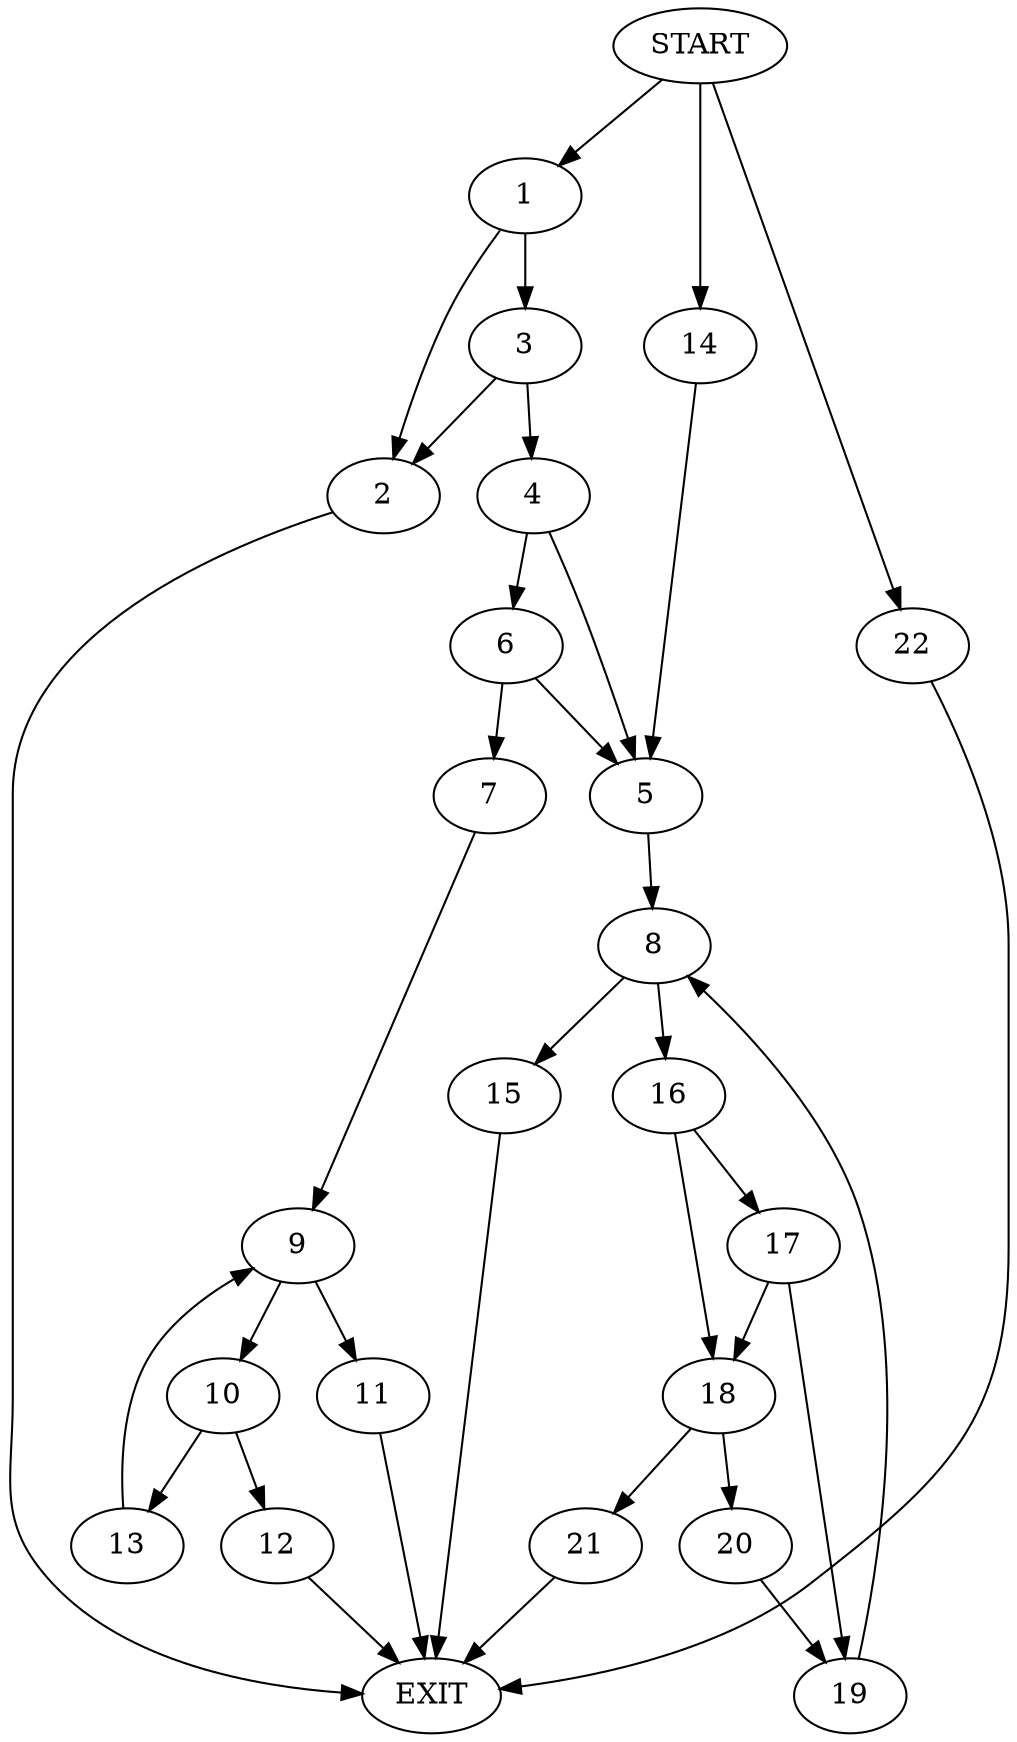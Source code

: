 digraph {
0 [label="START"]
23 [label="EXIT"]
0 -> 1
1 -> 2
1 -> 3
2 -> 23
3 -> 2
3 -> 4
4 -> 5
4 -> 6
6 -> 5
6 -> 7
5 -> 8
7 -> 9
9 -> 10
9 -> 11
11 -> 23
10 -> 12
10 -> 13
12 -> 23
13 -> 9
0 -> 14
14 -> 5
8 -> 15
8 -> 16
15 -> 23
16 -> 17
16 -> 18
17 -> 19
17 -> 18
18 -> 20
18 -> 21
19 -> 8
20 -> 19
21 -> 23
0 -> 22
22 -> 23
}
